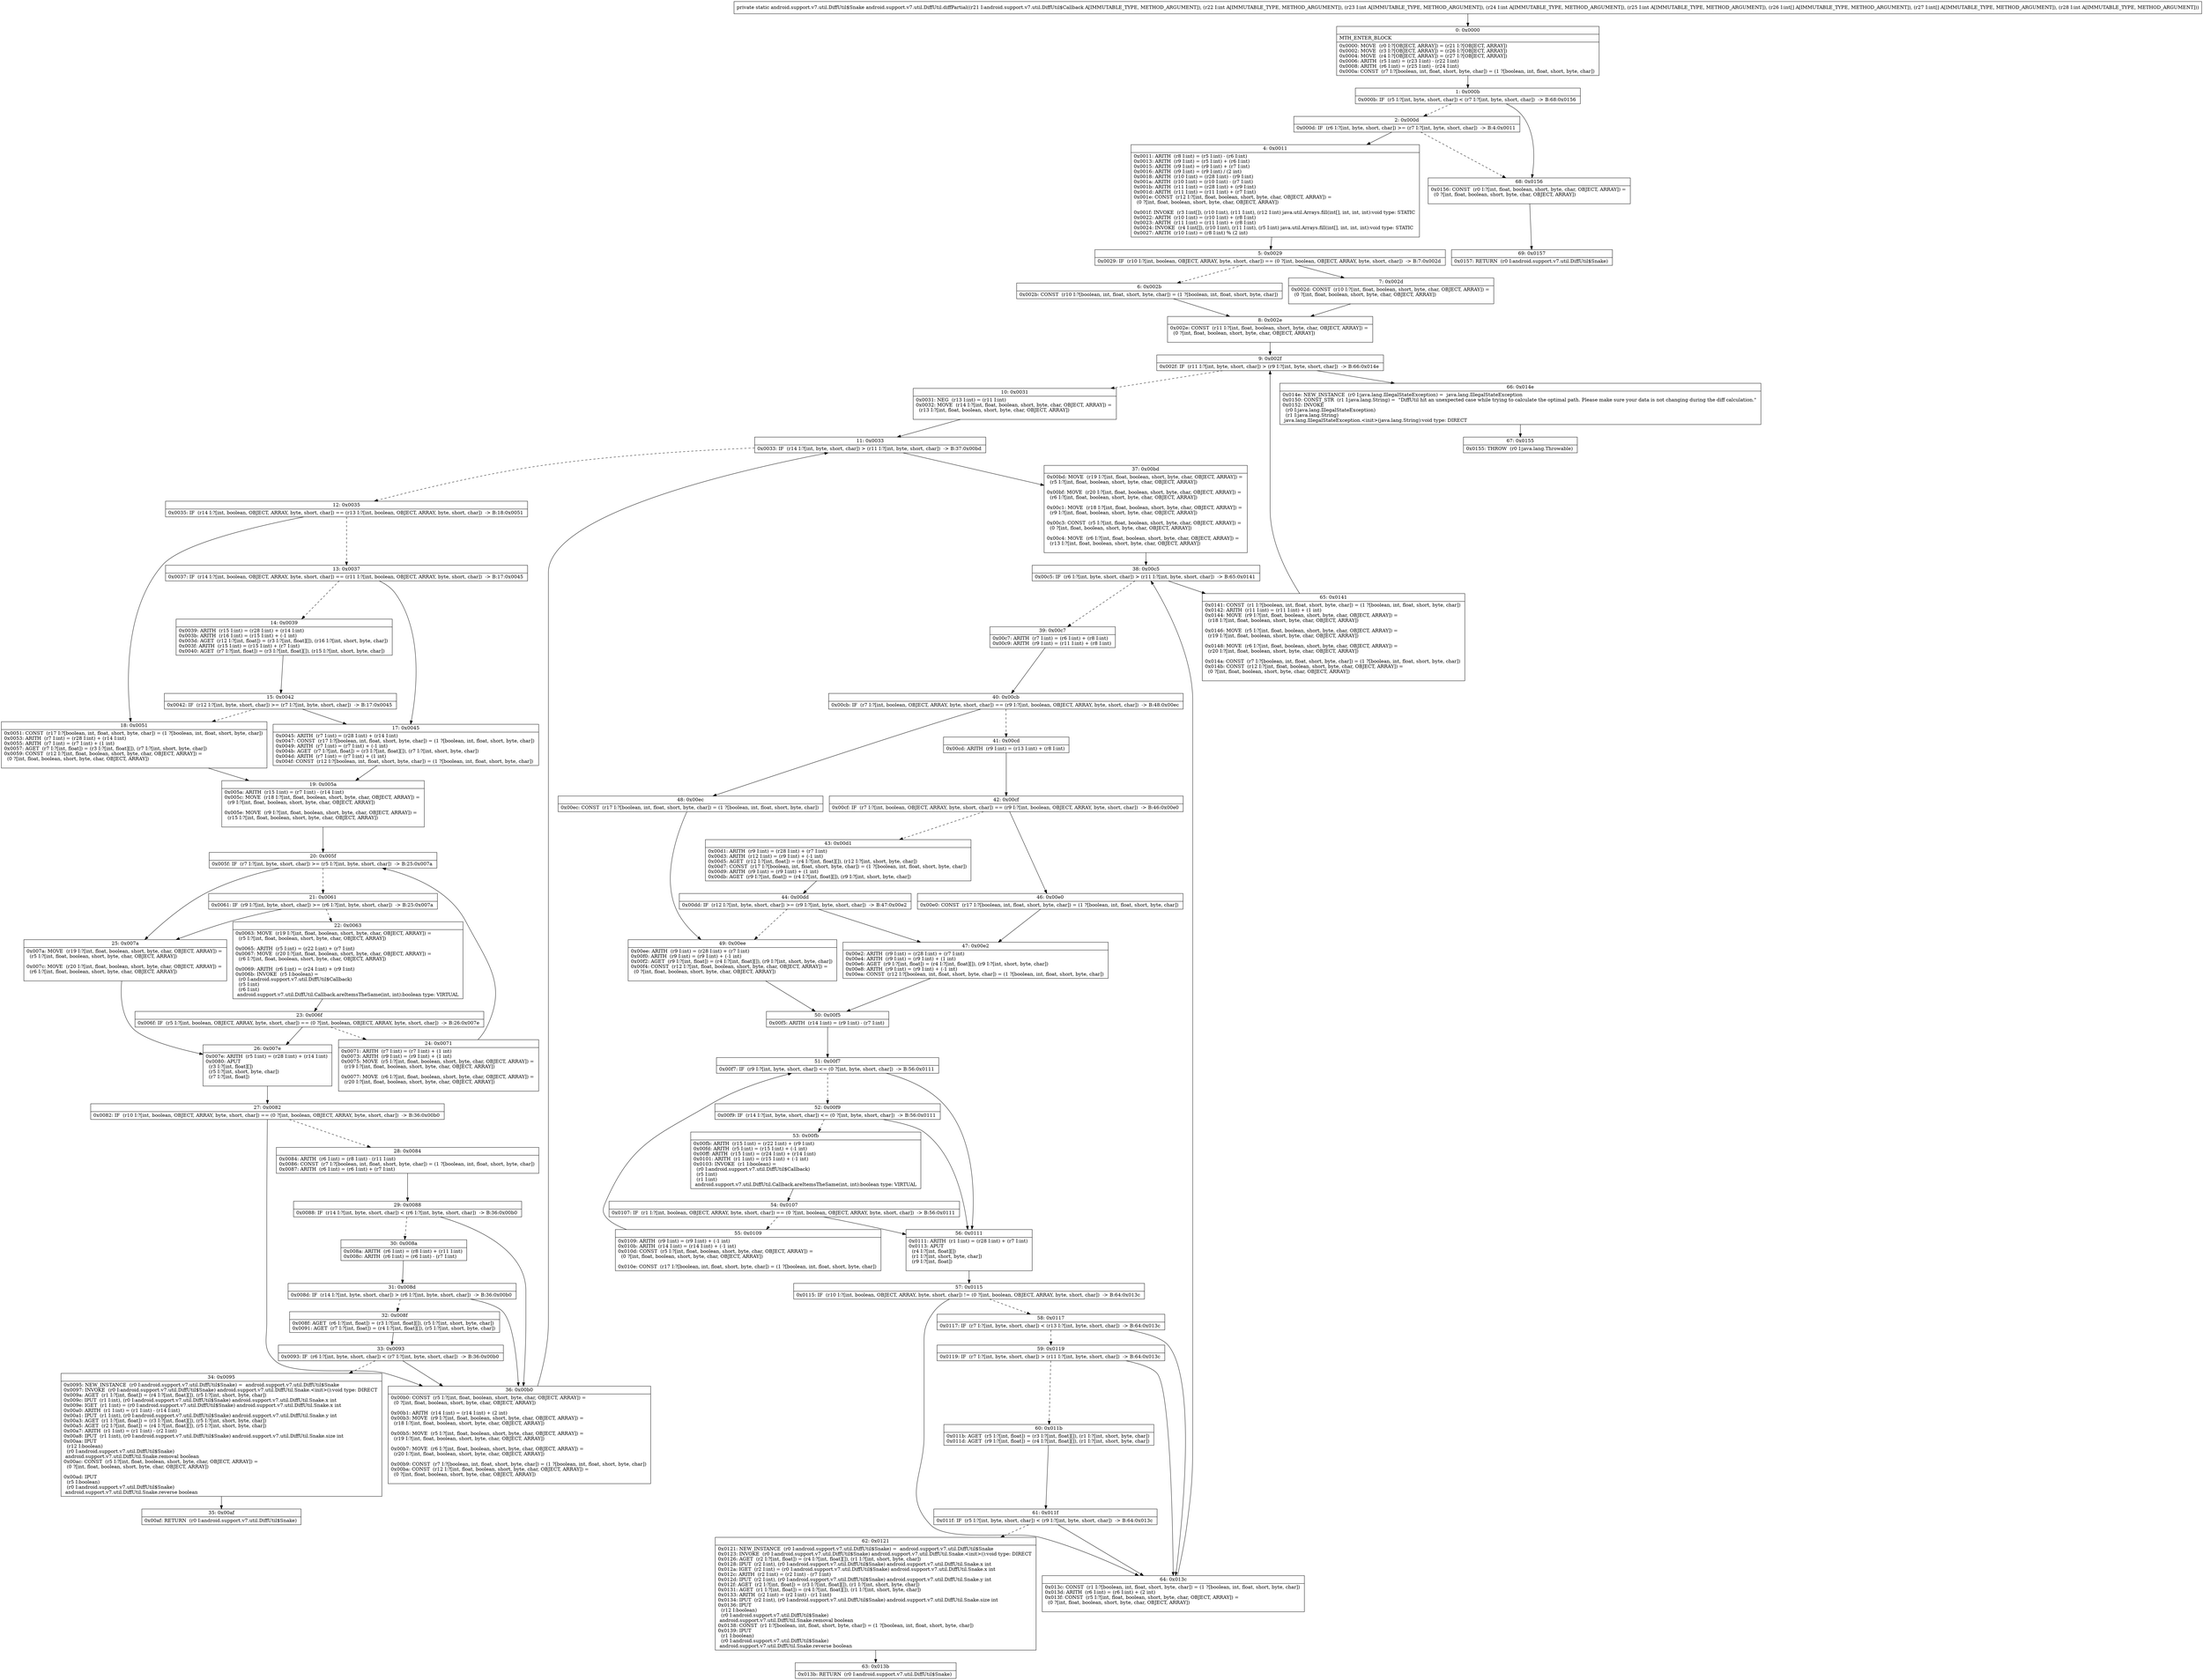 digraph "CFG forandroid.support.v7.util.DiffUtil.diffPartial(Landroid\/support\/v7\/util\/DiffUtil$Callback;IIII[I[II)Landroid\/support\/v7\/util\/DiffUtil$Snake;" {
Node_0 [shape=record,label="{0\:\ 0x0000|MTH_ENTER_BLOCK\l|0x0000: MOVE  (r0 I:?[OBJECT, ARRAY]) = (r21 I:?[OBJECT, ARRAY]) \l0x0002: MOVE  (r3 I:?[OBJECT, ARRAY]) = (r26 I:?[OBJECT, ARRAY]) \l0x0004: MOVE  (r4 I:?[OBJECT, ARRAY]) = (r27 I:?[OBJECT, ARRAY]) \l0x0006: ARITH  (r5 I:int) = (r23 I:int) \- (r22 I:int) \l0x0008: ARITH  (r6 I:int) = (r25 I:int) \- (r24 I:int) \l0x000a: CONST  (r7 I:?[boolean, int, float, short, byte, char]) = (1 ?[boolean, int, float, short, byte, char]) \l}"];
Node_1 [shape=record,label="{1\:\ 0x000b|0x000b: IF  (r5 I:?[int, byte, short, char]) \< (r7 I:?[int, byte, short, char])  \-\> B:68:0x0156 \l}"];
Node_2 [shape=record,label="{2\:\ 0x000d|0x000d: IF  (r6 I:?[int, byte, short, char]) \>= (r7 I:?[int, byte, short, char])  \-\> B:4:0x0011 \l}"];
Node_4 [shape=record,label="{4\:\ 0x0011|0x0011: ARITH  (r8 I:int) = (r5 I:int) \- (r6 I:int) \l0x0013: ARITH  (r9 I:int) = (r5 I:int) + (r6 I:int) \l0x0015: ARITH  (r9 I:int) = (r9 I:int) + (r7 I:int) \l0x0016: ARITH  (r9 I:int) = (r9 I:int) \/ (2 int) \l0x0018: ARITH  (r10 I:int) = (r28 I:int) \- (r9 I:int) \l0x001a: ARITH  (r10 I:int) = (r10 I:int) \- (r7 I:int) \l0x001b: ARITH  (r11 I:int) = (r28 I:int) + (r9 I:int) \l0x001d: ARITH  (r11 I:int) = (r11 I:int) + (r7 I:int) \l0x001e: CONST  (r12 I:?[int, float, boolean, short, byte, char, OBJECT, ARRAY]) = \l  (0 ?[int, float, boolean, short, byte, char, OBJECT, ARRAY])\l \l0x001f: INVOKE  (r3 I:int[]), (r10 I:int), (r11 I:int), (r12 I:int) java.util.Arrays.fill(int[], int, int, int):void type: STATIC \l0x0022: ARITH  (r10 I:int) = (r10 I:int) + (r8 I:int) \l0x0023: ARITH  (r11 I:int) = (r11 I:int) + (r8 I:int) \l0x0024: INVOKE  (r4 I:int[]), (r10 I:int), (r11 I:int), (r5 I:int) java.util.Arrays.fill(int[], int, int, int):void type: STATIC \l0x0027: ARITH  (r10 I:int) = (r8 I:int) % (2 int) \l}"];
Node_5 [shape=record,label="{5\:\ 0x0029|0x0029: IF  (r10 I:?[int, boolean, OBJECT, ARRAY, byte, short, char]) == (0 ?[int, boolean, OBJECT, ARRAY, byte, short, char])  \-\> B:7:0x002d \l}"];
Node_6 [shape=record,label="{6\:\ 0x002b|0x002b: CONST  (r10 I:?[boolean, int, float, short, byte, char]) = (1 ?[boolean, int, float, short, byte, char]) \l}"];
Node_7 [shape=record,label="{7\:\ 0x002d|0x002d: CONST  (r10 I:?[int, float, boolean, short, byte, char, OBJECT, ARRAY]) = \l  (0 ?[int, float, boolean, short, byte, char, OBJECT, ARRAY])\l \l}"];
Node_8 [shape=record,label="{8\:\ 0x002e|0x002e: CONST  (r11 I:?[int, float, boolean, short, byte, char, OBJECT, ARRAY]) = \l  (0 ?[int, float, boolean, short, byte, char, OBJECT, ARRAY])\l \l}"];
Node_9 [shape=record,label="{9\:\ 0x002f|0x002f: IF  (r11 I:?[int, byte, short, char]) \> (r9 I:?[int, byte, short, char])  \-\> B:66:0x014e \l}"];
Node_10 [shape=record,label="{10\:\ 0x0031|0x0031: NEG  (r13 I:int) = (r11 I:int) \l0x0032: MOVE  (r14 I:?[int, float, boolean, short, byte, char, OBJECT, ARRAY]) = \l  (r13 I:?[int, float, boolean, short, byte, char, OBJECT, ARRAY])\l \l}"];
Node_11 [shape=record,label="{11\:\ 0x0033|0x0033: IF  (r14 I:?[int, byte, short, char]) \> (r11 I:?[int, byte, short, char])  \-\> B:37:0x00bd \l}"];
Node_12 [shape=record,label="{12\:\ 0x0035|0x0035: IF  (r14 I:?[int, boolean, OBJECT, ARRAY, byte, short, char]) == (r13 I:?[int, boolean, OBJECT, ARRAY, byte, short, char])  \-\> B:18:0x0051 \l}"];
Node_13 [shape=record,label="{13\:\ 0x0037|0x0037: IF  (r14 I:?[int, boolean, OBJECT, ARRAY, byte, short, char]) == (r11 I:?[int, boolean, OBJECT, ARRAY, byte, short, char])  \-\> B:17:0x0045 \l}"];
Node_14 [shape=record,label="{14\:\ 0x0039|0x0039: ARITH  (r15 I:int) = (r28 I:int) + (r14 I:int) \l0x003b: ARITH  (r16 I:int) = (r15 I:int) + (\-1 int) \l0x003d: AGET  (r12 I:?[int, float]) = (r3 I:?[int, float][]), (r16 I:?[int, short, byte, char]) \l0x003f: ARITH  (r15 I:int) = (r15 I:int) + (r7 I:int) \l0x0040: AGET  (r7 I:?[int, float]) = (r3 I:?[int, float][]), (r15 I:?[int, short, byte, char]) \l}"];
Node_15 [shape=record,label="{15\:\ 0x0042|0x0042: IF  (r12 I:?[int, byte, short, char]) \>= (r7 I:?[int, byte, short, char])  \-\> B:17:0x0045 \l}"];
Node_17 [shape=record,label="{17\:\ 0x0045|0x0045: ARITH  (r7 I:int) = (r28 I:int) + (r14 I:int) \l0x0047: CONST  (r17 I:?[boolean, int, float, short, byte, char]) = (1 ?[boolean, int, float, short, byte, char]) \l0x0049: ARITH  (r7 I:int) = (r7 I:int) + (\-1 int) \l0x004b: AGET  (r7 I:?[int, float]) = (r3 I:?[int, float][]), (r7 I:?[int, short, byte, char]) \l0x004d: ARITH  (r7 I:int) = (r7 I:int) + (1 int) \l0x004f: CONST  (r12 I:?[boolean, int, float, short, byte, char]) = (1 ?[boolean, int, float, short, byte, char]) \l}"];
Node_18 [shape=record,label="{18\:\ 0x0051|0x0051: CONST  (r17 I:?[boolean, int, float, short, byte, char]) = (1 ?[boolean, int, float, short, byte, char]) \l0x0053: ARITH  (r7 I:int) = (r28 I:int) + (r14 I:int) \l0x0055: ARITH  (r7 I:int) = (r7 I:int) + (1 int) \l0x0057: AGET  (r7 I:?[int, float]) = (r3 I:?[int, float][]), (r7 I:?[int, short, byte, char]) \l0x0059: CONST  (r12 I:?[int, float, boolean, short, byte, char, OBJECT, ARRAY]) = \l  (0 ?[int, float, boolean, short, byte, char, OBJECT, ARRAY])\l \l}"];
Node_19 [shape=record,label="{19\:\ 0x005a|0x005a: ARITH  (r15 I:int) = (r7 I:int) \- (r14 I:int) \l0x005c: MOVE  (r18 I:?[int, float, boolean, short, byte, char, OBJECT, ARRAY]) = \l  (r9 I:?[int, float, boolean, short, byte, char, OBJECT, ARRAY])\l \l0x005e: MOVE  (r9 I:?[int, float, boolean, short, byte, char, OBJECT, ARRAY]) = \l  (r15 I:?[int, float, boolean, short, byte, char, OBJECT, ARRAY])\l \l}"];
Node_20 [shape=record,label="{20\:\ 0x005f|0x005f: IF  (r7 I:?[int, byte, short, char]) \>= (r5 I:?[int, byte, short, char])  \-\> B:25:0x007a \l}"];
Node_21 [shape=record,label="{21\:\ 0x0061|0x0061: IF  (r9 I:?[int, byte, short, char]) \>= (r6 I:?[int, byte, short, char])  \-\> B:25:0x007a \l}"];
Node_22 [shape=record,label="{22\:\ 0x0063|0x0063: MOVE  (r19 I:?[int, float, boolean, short, byte, char, OBJECT, ARRAY]) = \l  (r5 I:?[int, float, boolean, short, byte, char, OBJECT, ARRAY])\l \l0x0065: ARITH  (r5 I:int) = (r22 I:int) + (r7 I:int) \l0x0067: MOVE  (r20 I:?[int, float, boolean, short, byte, char, OBJECT, ARRAY]) = \l  (r6 I:?[int, float, boolean, short, byte, char, OBJECT, ARRAY])\l \l0x0069: ARITH  (r6 I:int) = (r24 I:int) + (r9 I:int) \l0x006b: INVOKE  (r5 I:boolean) = \l  (r0 I:android.support.v7.util.DiffUtil$Callback)\l  (r5 I:int)\l  (r6 I:int)\l android.support.v7.util.DiffUtil.Callback.areItemsTheSame(int, int):boolean type: VIRTUAL \l}"];
Node_23 [shape=record,label="{23\:\ 0x006f|0x006f: IF  (r5 I:?[int, boolean, OBJECT, ARRAY, byte, short, char]) == (0 ?[int, boolean, OBJECT, ARRAY, byte, short, char])  \-\> B:26:0x007e \l}"];
Node_24 [shape=record,label="{24\:\ 0x0071|0x0071: ARITH  (r7 I:int) = (r7 I:int) + (1 int) \l0x0073: ARITH  (r9 I:int) = (r9 I:int) + (1 int) \l0x0075: MOVE  (r5 I:?[int, float, boolean, short, byte, char, OBJECT, ARRAY]) = \l  (r19 I:?[int, float, boolean, short, byte, char, OBJECT, ARRAY])\l \l0x0077: MOVE  (r6 I:?[int, float, boolean, short, byte, char, OBJECT, ARRAY]) = \l  (r20 I:?[int, float, boolean, short, byte, char, OBJECT, ARRAY])\l \l}"];
Node_25 [shape=record,label="{25\:\ 0x007a|0x007a: MOVE  (r19 I:?[int, float, boolean, short, byte, char, OBJECT, ARRAY]) = \l  (r5 I:?[int, float, boolean, short, byte, char, OBJECT, ARRAY])\l \l0x007c: MOVE  (r20 I:?[int, float, boolean, short, byte, char, OBJECT, ARRAY]) = \l  (r6 I:?[int, float, boolean, short, byte, char, OBJECT, ARRAY])\l \l}"];
Node_26 [shape=record,label="{26\:\ 0x007e|0x007e: ARITH  (r5 I:int) = (r28 I:int) + (r14 I:int) \l0x0080: APUT  \l  (r3 I:?[int, float][])\l  (r5 I:?[int, short, byte, char])\l  (r7 I:?[int, float])\l \l}"];
Node_27 [shape=record,label="{27\:\ 0x0082|0x0082: IF  (r10 I:?[int, boolean, OBJECT, ARRAY, byte, short, char]) == (0 ?[int, boolean, OBJECT, ARRAY, byte, short, char])  \-\> B:36:0x00b0 \l}"];
Node_28 [shape=record,label="{28\:\ 0x0084|0x0084: ARITH  (r6 I:int) = (r8 I:int) \- (r11 I:int) \l0x0086: CONST  (r7 I:?[boolean, int, float, short, byte, char]) = (1 ?[boolean, int, float, short, byte, char]) \l0x0087: ARITH  (r6 I:int) = (r6 I:int) + (r7 I:int) \l}"];
Node_29 [shape=record,label="{29\:\ 0x0088|0x0088: IF  (r14 I:?[int, byte, short, char]) \< (r6 I:?[int, byte, short, char])  \-\> B:36:0x00b0 \l}"];
Node_30 [shape=record,label="{30\:\ 0x008a|0x008a: ARITH  (r6 I:int) = (r8 I:int) + (r11 I:int) \l0x008c: ARITH  (r6 I:int) = (r6 I:int) \- (r7 I:int) \l}"];
Node_31 [shape=record,label="{31\:\ 0x008d|0x008d: IF  (r14 I:?[int, byte, short, char]) \> (r6 I:?[int, byte, short, char])  \-\> B:36:0x00b0 \l}"];
Node_32 [shape=record,label="{32\:\ 0x008f|0x008f: AGET  (r6 I:?[int, float]) = (r3 I:?[int, float][]), (r5 I:?[int, short, byte, char]) \l0x0091: AGET  (r7 I:?[int, float]) = (r4 I:?[int, float][]), (r5 I:?[int, short, byte, char]) \l}"];
Node_33 [shape=record,label="{33\:\ 0x0093|0x0093: IF  (r6 I:?[int, byte, short, char]) \< (r7 I:?[int, byte, short, char])  \-\> B:36:0x00b0 \l}"];
Node_34 [shape=record,label="{34\:\ 0x0095|0x0095: NEW_INSTANCE  (r0 I:android.support.v7.util.DiffUtil$Snake) =  android.support.v7.util.DiffUtil$Snake \l0x0097: INVOKE  (r0 I:android.support.v7.util.DiffUtil$Snake) android.support.v7.util.DiffUtil.Snake.\<init\>():void type: DIRECT \l0x009a: AGET  (r1 I:?[int, float]) = (r4 I:?[int, float][]), (r5 I:?[int, short, byte, char]) \l0x009c: IPUT  (r1 I:int), (r0 I:android.support.v7.util.DiffUtil$Snake) android.support.v7.util.DiffUtil.Snake.x int \l0x009e: IGET  (r1 I:int) = (r0 I:android.support.v7.util.DiffUtil$Snake) android.support.v7.util.DiffUtil.Snake.x int \l0x00a0: ARITH  (r1 I:int) = (r1 I:int) \- (r14 I:int) \l0x00a1: IPUT  (r1 I:int), (r0 I:android.support.v7.util.DiffUtil$Snake) android.support.v7.util.DiffUtil.Snake.y int \l0x00a3: AGET  (r1 I:?[int, float]) = (r3 I:?[int, float][]), (r5 I:?[int, short, byte, char]) \l0x00a5: AGET  (r2 I:?[int, float]) = (r4 I:?[int, float][]), (r5 I:?[int, short, byte, char]) \l0x00a7: ARITH  (r1 I:int) = (r1 I:int) \- (r2 I:int) \l0x00a8: IPUT  (r1 I:int), (r0 I:android.support.v7.util.DiffUtil$Snake) android.support.v7.util.DiffUtil.Snake.size int \l0x00aa: IPUT  \l  (r12 I:boolean)\l  (r0 I:android.support.v7.util.DiffUtil$Snake)\l android.support.v7.util.DiffUtil.Snake.removal boolean \l0x00ac: CONST  (r5 I:?[int, float, boolean, short, byte, char, OBJECT, ARRAY]) = \l  (0 ?[int, float, boolean, short, byte, char, OBJECT, ARRAY])\l \l0x00ad: IPUT  \l  (r5 I:boolean)\l  (r0 I:android.support.v7.util.DiffUtil$Snake)\l android.support.v7.util.DiffUtil.Snake.reverse boolean \l}"];
Node_35 [shape=record,label="{35\:\ 0x00af|0x00af: RETURN  (r0 I:android.support.v7.util.DiffUtil$Snake) \l}"];
Node_36 [shape=record,label="{36\:\ 0x00b0|0x00b0: CONST  (r5 I:?[int, float, boolean, short, byte, char, OBJECT, ARRAY]) = \l  (0 ?[int, float, boolean, short, byte, char, OBJECT, ARRAY])\l \l0x00b1: ARITH  (r14 I:int) = (r14 I:int) + (2 int) \l0x00b3: MOVE  (r9 I:?[int, float, boolean, short, byte, char, OBJECT, ARRAY]) = \l  (r18 I:?[int, float, boolean, short, byte, char, OBJECT, ARRAY])\l \l0x00b5: MOVE  (r5 I:?[int, float, boolean, short, byte, char, OBJECT, ARRAY]) = \l  (r19 I:?[int, float, boolean, short, byte, char, OBJECT, ARRAY])\l \l0x00b7: MOVE  (r6 I:?[int, float, boolean, short, byte, char, OBJECT, ARRAY]) = \l  (r20 I:?[int, float, boolean, short, byte, char, OBJECT, ARRAY])\l \l0x00b9: CONST  (r7 I:?[boolean, int, float, short, byte, char]) = (1 ?[boolean, int, float, short, byte, char]) \l0x00ba: CONST  (r12 I:?[int, float, boolean, short, byte, char, OBJECT, ARRAY]) = \l  (0 ?[int, float, boolean, short, byte, char, OBJECT, ARRAY])\l \l}"];
Node_37 [shape=record,label="{37\:\ 0x00bd|0x00bd: MOVE  (r19 I:?[int, float, boolean, short, byte, char, OBJECT, ARRAY]) = \l  (r5 I:?[int, float, boolean, short, byte, char, OBJECT, ARRAY])\l \l0x00bf: MOVE  (r20 I:?[int, float, boolean, short, byte, char, OBJECT, ARRAY]) = \l  (r6 I:?[int, float, boolean, short, byte, char, OBJECT, ARRAY])\l \l0x00c1: MOVE  (r18 I:?[int, float, boolean, short, byte, char, OBJECT, ARRAY]) = \l  (r9 I:?[int, float, boolean, short, byte, char, OBJECT, ARRAY])\l \l0x00c3: CONST  (r5 I:?[int, float, boolean, short, byte, char, OBJECT, ARRAY]) = \l  (0 ?[int, float, boolean, short, byte, char, OBJECT, ARRAY])\l \l0x00c4: MOVE  (r6 I:?[int, float, boolean, short, byte, char, OBJECT, ARRAY]) = \l  (r13 I:?[int, float, boolean, short, byte, char, OBJECT, ARRAY])\l \l}"];
Node_38 [shape=record,label="{38\:\ 0x00c5|0x00c5: IF  (r6 I:?[int, byte, short, char]) \> (r11 I:?[int, byte, short, char])  \-\> B:65:0x0141 \l}"];
Node_39 [shape=record,label="{39\:\ 0x00c7|0x00c7: ARITH  (r7 I:int) = (r6 I:int) + (r8 I:int) \l0x00c9: ARITH  (r9 I:int) = (r11 I:int) + (r8 I:int) \l}"];
Node_40 [shape=record,label="{40\:\ 0x00cb|0x00cb: IF  (r7 I:?[int, boolean, OBJECT, ARRAY, byte, short, char]) == (r9 I:?[int, boolean, OBJECT, ARRAY, byte, short, char])  \-\> B:48:0x00ec \l}"];
Node_41 [shape=record,label="{41\:\ 0x00cd|0x00cd: ARITH  (r9 I:int) = (r13 I:int) + (r8 I:int) \l}"];
Node_42 [shape=record,label="{42\:\ 0x00cf|0x00cf: IF  (r7 I:?[int, boolean, OBJECT, ARRAY, byte, short, char]) == (r9 I:?[int, boolean, OBJECT, ARRAY, byte, short, char])  \-\> B:46:0x00e0 \l}"];
Node_43 [shape=record,label="{43\:\ 0x00d1|0x00d1: ARITH  (r9 I:int) = (r28 I:int) + (r7 I:int) \l0x00d3: ARITH  (r12 I:int) = (r9 I:int) + (\-1 int) \l0x00d5: AGET  (r12 I:?[int, float]) = (r4 I:?[int, float][]), (r12 I:?[int, short, byte, char]) \l0x00d7: CONST  (r17 I:?[boolean, int, float, short, byte, char]) = (1 ?[boolean, int, float, short, byte, char]) \l0x00d9: ARITH  (r9 I:int) = (r9 I:int) + (1 int) \l0x00db: AGET  (r9 I:?[int, float]) = (r4 I:?[int, float][]), (r9 I:?[int, short, byte, char]) \l}"];
Node_44 [shape=record,label="{44\:\ 0x00dd|0x00dd: IF  (r12 I:?[int, byte, short, char]) \>= (r9 I:?[int, byte, short, char])  \-\> B:47:0x00e2 \l}"];
Node_46 [shape=record,label="{46\:\ 0x00e0|0x00e0: CONST  (r17 I:?[boolean, int, float, short, byte, char]) = (1 ?[boolean, int, float, short, byte, char]) \l}"];
Node_47 [shape=record,label="{47\:\ 0x00e2|0x00e2: ARITH  (r9 I:int) = (r28 I:int) + (r7 I:int) \l0x00e4: ARITH  (r9 I:int) = (r9 I:int) + (1 int) \l0x00e6: AGET  (r9 I:?[int, float]) = (r4 I:?[int, float][]), (r9 I:?[int, short, byte, char]) \l0x00e8: ARITH  (r9 I:int) = (r9 I:int) + (\-1 int) \l0x00ea: CONST  (r12 I:?[boolean, int, float, short, byte, char]) = (1 ?[boolean, int, float, short, byte, char]) \l}"];
Node_48 [shape=record,label="{48\:\ 0x00ec|0x00ec: CONST  (r17 I:?[boolean, int, float, short, byte, char]) = (1 ?[boolean, int, float, short, byte, char]) \l}"];
Node_49 [shape=record,label="{49\:\ 0x00ee|0x00ee: ARITH  (r9 I:int) = (r28 I:int) + (r7 I:int) \l0x00f0: ARITH  (r9 I:int) = (r9 I:int) + (\-1 int) \l0x00f2: AGET  (r9 I:?[int, float]) = (r4 I:?[int, float][]), (r9 I:?[int, short, byte, char]) \l0x00f4: CONST  (r12 I:?[int, float, boolean, short, byte, char, OBJECT, ARRAY]) = \l  (0 ?[int, float, boolean, short, byte, char, OBJECT, ARRAY])\l \l}"];
Node_50 [shape=record,label="{50\:\ 0x00f5|0x00f5: ARITH  (r14 I:int) = (r9 I:int) \- (r7 I:int) \l}"];
Node_51 [shape=record,label="{51\:\ 0x00f7|0x00f7: IF  (r9 I:?[int, byte, short, char]) \<= (0 ?[int, byte, short, char])  \-\> B:56:0x0111 \l}"];
Node_52 [shape=record,label="{52\:\ 0x00f9|0x00f9: IF  (r14 I:?[int, byte, short, char]) \<= (0 ?[int, byte, short, char])  \-\> B:56:0x0111 \l}"];
Node_53 [shape=record,label="{53\:\ 0x00fb|0x00fb: ARITH  (r15 I:int) = (r22 I:int) + (r9 I:int) \l0x00fd: ARITH  (r5 I:int) = (r15 I:int) + (\-1 int) \l0x00ff: ARITH  (r15 I:int) = (r24 I:int) + (r14 I:int) \l0x0101: ARITH  (r1 I:int) = (r15 I:int) + (\-1 int) \l0x0103: INVOKE  (r1 I:boolean) = \l  (r0 I:android.support.v7.util.DiffUtil$Callback)\l  (r5 I:int)\l  (r1 I:int)\l android.support.v7.util.DiffUtil.Callback.areItemsTheSame(int, int):boolean type: VIRTUAL \l}"];
Node_54 [shape=record,label="{54\:\ 0x0107|0x0107: IF  (r1 I:?[int, boolean, OBJECT, ARRAY, byte, short, char]) == (0 ?[int, boolean, OBJECT, ARRAY, byte, short, char])  \-\> B:56:0x0111 \l}"];
Node_55 [shape=record,label="{55\:\ 0x0109|0x0109: ARITH  (r9 I:int) = (r9 I:int) + (\-1 int) \l0x010b: ARITH  (r14 I:int) = (r14 I:int) + (\-1 int) \l0x010d: CONST  (r5 I:?[int, float, boolean, short, byte, char, OBJECT, ARRAY]) = \l  (0 ?[int, float, boolean, short, byte, char, OBJECT, ARRAY])\l \l0x010e: CONST  (r17 I:?[boolean, int, float, short, byte, char]) = (1 ?[boolean, int, float, short, byte, char]) \l}"];
Node_56 [shape=record,label="{56\:\ 0x0111|0x0111: ARITH  (r1 I:int) = (r28 I:int) + (r7 I:int) \l0x0113: APUT  \l  (r4 I:?[int, float][])\l  (r1 I:?[int, short, byte, char])\l  (r9 I:?[int, float])\l \l}"];
Node_57 [shape=record,label="{57\:\ 0x0115|0x0115: IF  (r10 I:?[int, boolean, OBJECT, ARRAY, byte, short, char]) != (0 ?[int, boolean, OBJECT, ARRAY, byte, short, char])  \-\> B:64:0x013c \l}"];
Node_58 [shape=record,label="{58\:\ 0x0117|0x0117: IF  (r7 I:?[int, byte, short, char]) \< (r13 I:?[int, byte, short, char])  \-\> B:64:0x013c \l}"];
Node_59 [shape=record,label="{59\:\ 0x0119|0x0119: IF  (r7 I:?[int, byte, short, char]) \> (r11 I:?[int, byte, short, char])  \-\> B:64:0x013c \l}"];
Node_60 [shape=record,label="{60\:\ 0x011b|0x011b: AGET  (r5 I:?[int, float]) = (r3 I:?[int, float][]), (r1 I:?[int, short, byte, char]) \l0x011d: AGET  (r9 I:?[int, float]) = (r4 I:?[int, float][]), (r1 I:?[int, short, byte, char]) \l}"];
Node_61 [shape=record,label="{61\:\ 0x011f|0x011f: IF  (r5 I:?[int, byte, short, char]) \< (r9 I:?[int, byte, short, char])  \-\> B:64:0x013c \l}"];
Node_62 [shape=record,label="{62\:\ 0x0121|0x0121: NEW_INSTANCE  (r0 I:android.support.v7.util.DiffUtil$Snake) =  android.support.v7.util.DiffUtil$Snake \l0x0123: INVOKE  (r0 I:android.support.v7.util.DiffUtil$Snake) android.support.v7.util.DiffUtil.Snake.\<init\>():void type: DIRECT \l0x0126: AGET  (r2 I:?[int, float]) = (r4 I:?[int, float][]), (r1 I:?[int, short, byte, char]) \l0x0128: IPUT  (r2 I:int), (r0 I:android.support.v7.util.DiffUtil$Snake) android.support.v7.util.DiffUtil.Snake.x int \l0x012a: IGET  (r2 I:int) = (r0 I:android.support.v7.util.DiffUtil$Snake) android.support.v7.util.DiffUtil.Snake.x int \l0x012c: ARITH  (r2 I:int) = (r2 I:int) \- (r7 I:int) \l0x012d: IPUT  (r2 I:int), (r0 I:android.support.v7.util.DiffUtil$Snake) android.support.v7.util.DiffUtil.Snake.y int \l0x012f: AGET  (r2 I:?[int, float]) = (r3 I:?[int, float][]), (r1 I:?[int, short, byte, char]) \l0x0131: AGET  (r1 I:?[int, float]) = (r4 I:?[int, float][]), (r1 I:?[int, short, byte, char]) \l0x0133: ARITH  (r2 I:int) = (r2 I:int) \- (r1 I:int) \l0x0134: IPUT  (r2 I:int), (r0 I:android.support.v7.util.DiffUtil$Snake) android.support.v7.util.DiffUtil.Snake.size int \l0x0136: IPUT  \l  (r12 I:boolean)\l  (r0 I:android.support.v7.util.DiffUtil$Snake)\l android.support.v7.util.DiffUtil.Snake.removal boolean \l0x0138: CONST  (r1 I:?[boolean, int, float, short, byte, char]) = (1 ?[boolean, int, float, short, byte, char]) \l0x0139: IPUT  \l  (r1 I:boolean)\l  (r0 I:android.support.v7.util.DiffUtil$Snake)\l android.support.v7.util.DiffUtil.Snake.reverse boolean \l}"];
Node_63 [shape=record,label="{63\:\ 0x013b|0x013b: RETURN  (r0 I:android.support.v7.util.DiffUtil$Snake) \l}"];
Node_64 [shape=record,label="{64\:\ 0x013c|0x013c: CONST  (r1 I:?[boolean, int, float, short, byte, char]) = (1 ?[boolean, int, float, short, byte, char]) \l0x013d: ARITH  (r6 I:int) = (r6 I:int) + (2 int) \l0x013f: CONST  (r5 I:?[int, float, boolean, short, byte, char, OBJECT, ARRAY]) = \l  (0 ?[int, float, boolean, short, byte, char, OBJECT, ARRAY])\l \l}"];
Node_65 [shape=record,label="{65\:\ 0x0141|0x0141: CONST  (r1 I:?[boolean, int, float, short, byte, char]) = (1 ?[boolean, int, float, short, byte, char]) \l0x0142: ARITH  (r11 I:int) = (r11 I:int) + (1 int) \l0x0144: MOVE  (r9 I:?[int, float, boolean, short, byte, char, OBJECT, ARRAY]) = \l  (r18 I:?[int, float, boolean, short, byte, char, OBJECT, ARRAY])\l \l0x0146: MOVE  (r5 I:?[int, float, boolean, short, byte, char, OBJECT, ARRAY]) = \l  (r19 I:?[int, float, boolean, short, byte, char, OBJECT, ARRAY])\l \l0x0148: MOVE  (r6 I:?[int, float, boolean, short, byte, char, OBJECT, ARRAY]) = \l  (r20 I:?[int, float, boolean, short, byte, char, OBJECT, ARRAY])\l \l0x014a: CONST  (r7 I:?[boolean, int, float, short, byte, char]) = (1 ?[boolean, int, float, short, byte, char]) \l0x014b: CONST  (r12 I:?[int, float, boolean, short, byte, char, OBJECT, ARRAY]) = \l  (0 ?[int, float, boolean, short, byte, char, OBJECT, ARRAY])\l \l}"];
Node_66 [shape=record,label="{66\:\ 0x014e|0x014e: NEW_INSTANCE  (r0 I:java.lang.IllegalStateException) =  java.lang.IllegalStateException \l0x0150: CONST_STR  (r1 I:java.lang.String) =  \"DiffUtil hit an unexpected case while trying to calculate the optimal path. Please make sure your data is not changing during the diff calculation.\" \l0x0152: INVOKE  \l  (r0 I:java.lang.IllegalStateException)\l  (r1 I:java.lang.String)\l java.lang.IllegalStateException.\<init\>(java.lang.String):void type: DIRECT \l}"];
Node_67 [shape=record,label="{67\:\ 0x0155|0x0155: THROW  (r0 I:java.lang.Throwable) \l}"];
Node_68 [shape=record,label="{68\:\ 0x0156|0x0156: CONST  (r0 I:?[int, float, boolean, short, byte, char, OBJECT, ARRAY]) = \l  (0 ?[int, float, boolean, short, byte, char, OBJECT, ARRAY])\l \l}"];
Node_69 [shape=record,label="{69\:\ 0x0157|0x0157: RETURN  (r0 I:android.support.v7.util.DiffUtil$Snake) \l}"];
MethodNode[shape=record,label="{private static android.support.v7.util.DiffUtil$Snake android.support.v7.util.DiffUtil.diffPartial((r21 I:android.support.v7.util.DiffUtil$Callback A[IMMUTABLE_TYPE, METHOD_ARGUMENT]), (r22 I:int A[IMMUTABLE_TYPE, METHOD_ARGUMENT]), (r23 I:int A[IMMUTABLE_TYPE, METHOD_ARGUMENT]), (r24 I:int A[IMMUTABLE_TYPE, METHOD_ARGUMENT]), (r25 I:int A[IMMUTABLE_TYPE, METHOD_ARGUMENT]), (r26 I:int[] A[IMMUTABLE_TYPE, METHOD_ARGUMENT]), (r27 I:int[] A[IMMUTABLE_TYPE, METHOD_ARGUMENT]), (r28 I:int A[IMMUTABLE_TYPE, METHOD_ARGUMENT])) }"];
MethodNode -> Node_0;
Node_0 -> Node_1;
Node_1 -> Node_2[style=dashed];
Node_1 -> Node_68;
Node_2 -> Node_4;
Node_2 -> Node_68[style=dashed];
Node_4 -> Node_5;
Node_5 -> Node_6[style=dashed];
Node_5 -> Node_7;
Node_6 -> Node_8;
Node_7 -> Node_8;
Node_8 -> Node_9;
Node_9 -> Node_10[style=dashed];
Node_9 -> Node_66;
Node_10 -> Node_11;
Node_11 -> Node_12[style=dashed];
Node_11 -> Node_37;
Node_12 -> Node_13[style=dashed];
Node_12 -> Node_18;
Node_13 -> Node_14[style=dashed];
Node_13 -> Node_17;
Node_14 -> Node_15;
Node_15 -> Node_17;
Node_15 -> Node_18[style=dashed];
Node_17 -> Node_19;
Node_18 -> Node_19;
Node_19 -> Node_20;
Node_20 -> Node_21[style=dashed];
Node_20 -> Node_25;
Node_21 -> Node_22[style=dashed];
Node_21 -> Node_25;
Node_22 -> Node_23;
Node_23 -> Node_24[style=dashed];
Node_23 -> Node_26;
Node_24 -> Node_20;
Node_25 -> Node_26;
Node_26 -> Node_27;
Node_27 -> Node_28[style=dashed];
Node_27 -> Node_36;
Node_28 -> Node_29;
Node_29 -> Node_30[style=dashed];
Node_29 -> Node_36;
Node_30 -> Node_31;
Node_31 -> Node_32[style=dashed];
Node_31 -> Node_36;
Node_32 -> Node_33;
Node_33 -> Node_34[style=dashed];
Node_33 -> Node_36;
Node_34 -> Node_35;
Node_36 -> Node_11;
Node_37 -> Node_38;
Node_38 -> Node_39[style=dashed];
Node_38 -> Node_65;
Node_39 -> Node_40;
Node_40 -> Node_41[style=dashed];
Node_40 -> Node_48;
Node_41 -> Node_42;
Node_42 -> Node_43[style=dashed];
Node_42 -> Node_46;
Node_43 -> Node_44;
Node_44 -> Node_47;
Node_44 -> Node_49[style=dashed];
Node_46 -> Node_47;
Node_47 -> Node_50;
Node_48 -> Node_49;
Node_49 -> Node_50;
Node_50 -> Node_51;
Node_51 -> Node_52[style=dashed];
Node_51 -> Node_56;
Node_52 -> Node_53[style=dashed];
Node_52 -> Node_56;
Node_53 -> Node_54;
Node_54 -> Node_55[style=dashed];
Node_54 -> Node_56;
Node_55 -> Node_51;
Node_56 -> Node_57;
Node_57 -> Node_58[style=dashed];
Node_57 -> Node_64;
Node_58 -> Node_59[style=dashed];
Node_58 -> Node_64;
Node_59 -> Node_60[style=dashed];
Node_59 -> Node_64;
Node_60 -> Node_61;
Node_61 -> Node_62[style=dashed];
Node_61 -> Node_64;
Node_62 -> Node_63;
Node_64 -> Node_38;
Node_65 -> Node_9;
Node_66 -> Node_67;
Node_68 -> Node_69;
}

